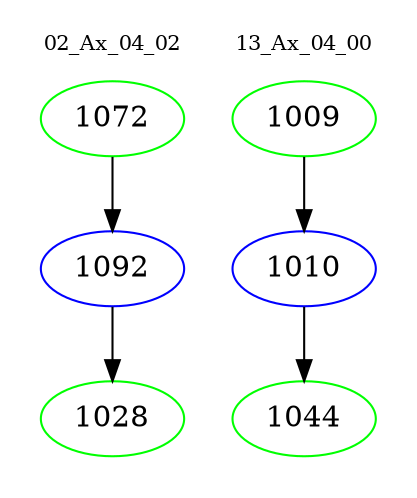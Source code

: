 digraph{
subgraph cluster_0 {
color = white
label = "02_Ax_04_02";
fontsize=10;
T0_1072 [label="1072", color="green"]
T0_1072 -> T0_1092 [color="black"]
T0_1092 [label="1092", color="blue"]
T0_1092 -> T0_1028 [color="black"]
T0_1028 [label="1028", color="green"]
}
subgraph cluster_1 {
color = white
label = "13_Ax_04_00";
fontsize=10;
T1_1009 [label="1009", color="green"]
T1_1009 -> T1_1010 [color="black"]
T1_1010 [label="1010", color="blue"]
T1_1010 -> T1_1044 [color="black"]
T1_1044 [label="1044", color="green"]
}
}
